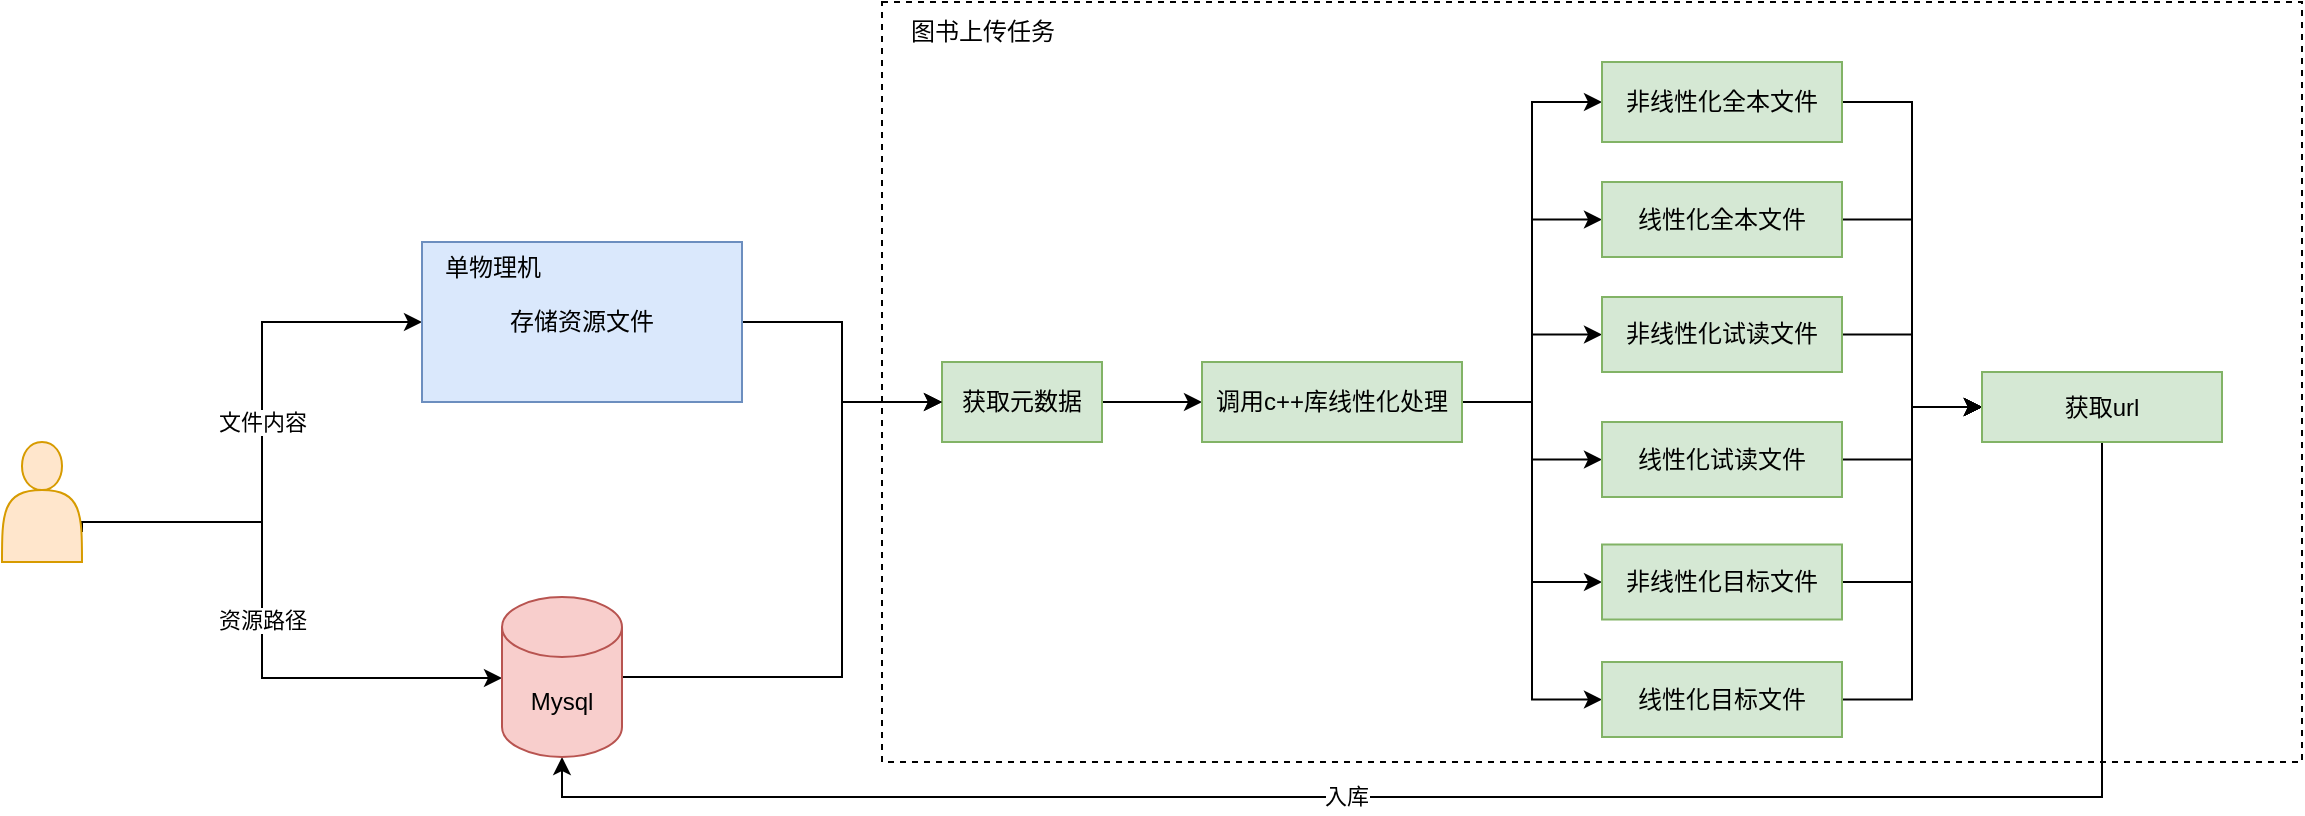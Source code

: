 <mxfile version="21.6.8" type="github">
  <diagram name="第 1 页" id="80tG6JO-mC-Tp9KeBumF">
    <mxGraphModel dx="1434" dy="750" grid="1" gridSize="10" guides="1" tooltips="1" connect="1" arrows="1" fold="1" page="1" pageScale="1" pageWidth="827" pageHeight="1169" math="0" shadow="0">
      <root>
        <mxCell id="0" />
        <mxCell id="1" parent="0" />
        <mxCell id="5UkGeeMsDtwPfgDZ-Mkb-49" value="" style="rounded=0;whiteSpace=wrap;html=1;dashed=1;" vertex="1" parent="1">
          <mxGeometry x="520" y="310" width="710" height="380" as="geometry" />
        </mxCell>
        <mxCell id="5UkGeeMsDtwPfgDZ-Mkb-44" style="edgeStyle=orthogonalEdgeStyle;rounded=0;orthogonalLoop=1;jettySize=auto;html=1;exitX=1;exitY=0.75;exitDx=0;exitDy=0;entryX=0;entryY=0.5;entryDx=0;entryDy=0;" edge="1" parent="1" source="5UkGeeMsDtwPfgDZ-Mkb-1" target="5UkGeeMsDtwPfgDZ-Mkb-42">
          <mxGeometry relative="1" as="geometry">
            <Array as="points">
              <mxPoint x="120" y="570" />
              <mxPoint x="210" y="570" />
              <mxPoint x="210" y="470" />
            </Array>
          </mxGeometry>
        </mxCell>
        <mxCell id="5UkGeeMsDtwPfgDZ-Mkb-48" value="文件内容" style="edgeLabel;html=1;align=center;verticalAlign=middle;resizable=0;points=[];" vertex="1" connectable="0" parent="5UkGeeMsDtwPfgDZ-Mkb-44">
          <mxGeometry x="0.061" relative="1" as="geometry">
            <mxPoint y="1" as="offset" />
          </mxGeometry>
        </mxCell>
        <mxCell id="5UkGeeMsDtwPfgDZ-Mkb-46" style="edgeStyle=orthogonalEdgeStyle;rounded=0;orthogonalLoop=1;jettySize=auto;html=1;exitX=1;exitY=0.75;exitDx=0;exitDy=0;" edge="1" parent="1" source="5UkGeeMsDtwPfgDZ-Mkb-1" target="5UkGeeMsDtwPfgDZ-Mkb-36">
          <mxGeometry relative="1" as="geometry">
            <Array as="points">
              <mxPoint x="120" y="570" />
              <mxPoint x="210" y="570" />
              <mxPoint x="210" y="648" />
            </Array>
          </mxGeometry>
        </mxCell>
        <mxCell id="5UkGeeMsDtwPfgDZ-Mkb-47" value="资源路径" style="edgeLabel;html=1;align=center;verticalAlign=middle;resizable=0;points=[];" vertex="1" connectable="0" parent="5UkGeeMsDtwPfgDZ-Mkb-46">
          <mxGeometry x="0.343" y="2" relative="1" as="geometry">
            <mxPoint x="-24" y="-27" as="offset" />
          </mxGeometry>
        </mxCell>
        <mxCell id="5UkGeeMsDtwPfgDZ-Mkb-1" value="" style="shape=actor;whiteSpace=wrap;html=1;fillColor=#ffe6cc;strokeColor=#d79b00;" vertex="1" parent="1">
          <mxGeometry x="80" y="530" width="40" height="60" as="geometry" />
        </mxCell>
        <mxCell id="5UkGeeMsDtwPfgDZ-Mkb-11" value="" style="edgeStyle=orthogonalEdgeStyle;rounded=0;orthogonalLoop=1;jettySize=auto;html=1;" edge="1" parent="1" source="5UkGeeMsDtwPfgDZ-Mkb-9" target="5UkGeeMsDtwPfgDZ-Mkb-10">
          <mxGeometry relative="1" as="geometry" />
        </mxCell>
        <mxCell id="5UkGeeMsDtwPfgDZ-Mkb-9" value="获取元数据" style="rounded=0;whiteSpace=wrap;html=1;fillColor=#d5e8d4;strokeColor=#82b366;" vertex="1" parent="1">
          <mxGeometry x="550" y="490" width="80" height="40" as="geometry" />
        </mxCell>
        <mxCell id="5UkGeeMsDtwPfgDZ-Mkb-19" style="edgeStyle=orthogonalEdgeStyle;rounded=0;orthogonalLoop=1;jettySize=auto;html=1;exitX=1;exitY=0.5;exitDx=0;exitDy=0;entryX=0;entryY=0.5;entryDx=0;entryDy=0;" edge="1" parent="1" source="5UkGeeMsDtwPfgDZ-Mkb-10" target="5UkGeeMsDtwPfgDZ-Mkb-12">
          <mxGeometry relative="1" as="geometry" />
        </mxCell>
        <mxCell id="5UkGeeMsDtwPfgDZ-Mkb-20" style="edgeStyle=orthogonalEdgeStyle;rounded=0;orthogonalLoop=1;jettySize=auto;html=1;exitX=1;exitY=0.5;exitDx=0;exitDy=0;entryX=0;entryY=0.5;entryDx=0;entryDy=0;" edge="1" parent="1" source="5UkGeeMsDtwPfgDZ-Mkb-10" target="5UkGeeMsDtwPfgDZ-Mkb-13">
          <mxGeometry relative="1" as="geometry" />
        </mxCell>
        <mxCell id="5UkGeeMsDtwPfgDZ-Mkb-21" style="edgeStyle=orthogonalEdgeStyle;rounded=0;orthogonalLoop=1;jettySize=auto;html=1;exitX=1;exitY=0.5;exitDx=0;exitDy=0;entryX=0;entryY=0.5;entryDx=0;entryDy=0;" edge="1" parent="1" source="5UkGeeMsDtwPfgDZ-Mkb-10" target="5UkGeeMsDtwPfgDZ-Mkb-14">
          <mxGeometry relative="1" as="geometry" />
        </mxCell>
        <mxCell id="5UkGeeMsDtwPfgDZ-Mkb-22" style="edgeStyle=orthogonalEdgeStyle;rounded=0;orthogonalLoop=1;jettySize=auto;html=1;exitX=1;exitY=0.5;exitDx=0;exitDy=0;entryX=0;entryY=0.5;entryDx=0;entryDy=0;" edge="1" parent="1" source="5UkGeeMsDtwPfgDZ-Mkb-10" target="5UkGeeMsDtwPfgDZ-Mkb-15">
          <mxGeometry relative="1" as="geometry" />
        </mxCell>
        <mxCell id="5UkGeeMsDtwPfgDZ-Mkb-24" style="edgeStyle=orthogonalEdgeStyle;rounded=0;orthogonalLoop=1;jettySize=auto;html=1;exitX=1;exitY=0.5;exitDx=0;exitDy=0;entryX=0;entryY=0.5;entryDx=0;entryDy=0;" edge="1" parent="1" source="5UkGeeMsDtwPfgDZ-Mkb-10" target="5UkGeeMsDtwPfgDZ-Mkb-16">
          <mxGeometry relative="1" as="geometry" />
        </mxCell>
        <mxCell id="5UkGeeMsDtwPfgDZ-Mkb-25" style="edgeStyle=orthogonalEdgeStyle;rounded=0;orthogonalLoop=1;jettySize=auto;html=1;exitX=1;exitY=0.5;exitDx=0;exitDy=0;entryX=0;entryY=0.5;entryDx=0;entryDy=0;" edge="1" parent="1" source="5UkGeeMsDtwPfgDZ-Mkb-10" target="5UkGeeMsDtwPfgDZ-Mkb-17">
          <mxGeometry relative="1" as="geometry" />
        </mxCell>
        <mxCell id="5UkGeeMsDtwPfgDZ-Mkb-10" value="调用c++库线性化处理" style="rounded=0;whiteSpace=wrap;html=1;fillColor=#d5e8d4;strokeColor=#82b366;" vertex="1" parent="1">
          <mxGeometry x="680" y="490" width="130" height="40" as="geometry" />
        </mxCell>
        <mxCell id="5UkGeeMsDtwPfgDZ-Mkb-27" style="edgeStyle=orthogonalEdgeStyle;rounded=0;orthogonalLoop=1;jettySize=auto;html=1;exitX=1;exitY=0.5;exitDx=0;exitDy=0;entryX=0;entryY=0.5;entryDx=0;entryDy=0;" edge="1" parent="1" source="5UkGeeMsDtwPfgDZ-Mkb-12" target="5UkGeeMsDtwPfgDZ-Mkb-26">
          <mxGeometry relative="1" as="geometry" />
        </mxCell>
        <mxCell id="5UkGeeMsDtwPfgDZ-Mkb-12" value="非线性化全本文件" style="rounded=0;whiteSpace=wrap;html=1;fillColor=#d5e8d4;strokeColor=#82b366;" vertex="1" parent="1">
          <mxGeometry x="880" y="340" width="120" height="40" as="geometry" />
        </mxCell>
        <mxCell id="5UkGeeMsDtwPfgDZ-Mkb-28" style="edgeStyle=orthogonalEdgeStyle;rounded=0;orthogonalLoop=1;jettySize=auto;html=1;exitX=1;exitY=0.5;exitDx=0;exitDy=0;entryX=0;entryY=0.5;entryDx=0;entryDy=0;" edge="1" parent="1" source="5UkGeeMsDtwPfgDZ-Mkb-13" target="5UkGeeMsDtwPfgDZ-Mkb-26">
          <mxGeometry relative="1" as="geometry" />
        </mxCell>
        <mxCell id="5UkGeeMsDtwPfgDZ-Mkb-13" value="线性化全本文件" style="rounded=0;whiteSpace=wrap;html=1;fillColor=#d5e8d4;strokeColor=#82b366;" vertex="1" parent="1">
          <mxGeometry x="880" y="400" width="120" height="37.5" as="geometry" />
        </mxCell>
        <mxCell id="5UkGeeMsDtwPfgDZ-Mkb-29" style="edgeStyle=orthogonalEdgeStyle;rounded=0;orthogonalLoop=1;jettySize=auto;html=1;exitX=1;exitY=0.5;exitDx=0;exitDy=0;entryX=0;entryY=0.5;entryDx=0;entryDy=0;" edge="1" parent="1" source="5UkGeeMsDtwPfgDZ-Mkb-14" target="5UkGeeMsDtwPfgDZ-Mkb-26">
          <mxGeometry relative="1" as="geometry" />
        </mxCell>
        <mxCell id="5UkGeeMsDtwPfgDZ-Mkb-14" value="非线性化试读文件" style="rounded=0;whiteSpace=wrap;html=1;fillColor=#d5e8d4;strokeColor=#82b366;" vertex="1" parent="1">
          <mxGeometry x="880" y="457.5" width="120" height="37.5" as="geometry" />
        </mxCell>
        <mxCell id="5UkGeeMsDtwPfgDZ-Mkb-30" style="edgeStyle=orthogonalEdgeStyle;rounded=0;orthogonalLoop=1;jettySize=auto;html=1;exitX=1;exitY=0.5;exitDx=0;exitDy=0;entryX=0;entryY=0.5;entryDx=0;entryDy=0;" edge="1" parent="1" source="5UkGeeMsDtwPfgDZ-Mkb-15" target="5UkGeeMsDtwPfgDZ-Mkb-26">
          <mxGeometry relative="1" as="geometry" />
        </mxCell>
        <mxCell id="5UkGeeMsDtwPfgDZ-Mkb-15" value="线性化试读文件" style="rounded=0;whiteSpace=wrap;html=1;fillColor=#d5e8d4;strokeColor=#82b366;" vertex="1" parent="1">
          <mxGeometry x="880" y="520" width="120" height="37.5" as="geometry" />
        </mxCell>
        <mxCell id="5UkGeeMsDtwPfgDZ-Mkb-31" style="edgeStyle=orthogonalEdgeStyle;rounded=0;orthogonalLoop=1;jettySize=auto;html=1;exitX=1;exitY=0.5;exitDx=0;exitDy=0;entryX=0;entryY=0.5;entryDx=0;entryDy=0;" edge="1" parent="1" source="5UkGeeMsDtwPfgDZ-Mkb-16" target="5UkGeeMsDtwPfgDZ-Mkb-26">
          <mxGeometry relative="1" as="geometry" />
        </mxCell>
        <mxCell id="5UkGeeMsDtwPfgDZ-Mkb-16" value="非线性化目标文件" style="rounded=0;whiteSpace=wrap;html=1;fillColor=#d5e8d4;strokeColor=#82b366;" vertex="1" parent="1">
          <mxGeometry x="880" y="581.25" width="120" height="37.5" as="geometry" />
        </mxCell>
        <mxCell id="5UkGeeMsDtwPfgDZ-Mkb-32" style="edgeStyle=orthogonalEdgeStyle;rounded=0;orthogonalLoop=1;jettySize=auto;html=1;exitX=1;exitY=0.5;exitDx=0;exitDy=0;entryX=0;entryY=0.5;entryDx=0;entryDy=0;" edge="1" parent="1" source="5UkGeeMsDtwPfgDZ-Mkb-17" target="5UkGeeMsDtwPfgDZ-Mkb-26">
          <mxGeometry relative="1" as="geometry" />
        </mxCell>
        <mxCell id="5UkGeeMsDtwPfgDZ-Mkb-17" value="线性化目标文件" style="rounded=0;whiteSpace=wrap;html=1;fillColor=#d5e8d4;strokeColor=#82b366;" vertex="1" parent="1">
          <mxGeometry x="880" y="640" width="120" height="37.5" as="geometry" />
        </mxCell>
        <mxCell id="5UkGeeMsDtwPfgDZ-Mkb-40" style="edgeStyle=orthogonalEdgeStyle;rounded=0;orthogonalLoop=1;jettySize=auto;html=1;exitX=0.5;exitY=1;exitDx=0;exitDy=0;entryX=0.5;entryY=1;entryDx=0;entryDy=0;entryPerimeter=0;" edge="1" parent="1" source="5UkGeeMsDtwPfgDZ-Mkb-26" target="5UkGeeMsDtwPfgDZ-Mkb-36">
          <mxGeometry relative="1" as="geometry" />
        </mxCell>
        <mxCell id="5UkGeeMsDtwPfgDZ-Mkb-51" value="入库" style="edgeLabel;html=1;align=center;verticalAlign=middle;resizable=0;points=[];" vertex="1" connectable="0" parent="5UkGeeMsDtwPfgDZ-Mkb-40">
          <mxGeometry x="0.15" y="-1" relative="1" as="geometry">
            <mxPoint x="1" as="offset" />
          </mxGeometry>
        </mxCell>
        <mxCell id="5UkGeeMsDtwPfgDZ-Mkb-26" value="获取url" style="rounded=0;whiteSpace=wrap;html=1;fillColor=#d5e8d4;strokeColor=#82b366;" vertex="1" parent="1">
          <mxGeometry x="1070" y="495" width="120" height="35" as="geometry" />
        </mxCell>
        <mxCell id="5UkGeeMsDtwPfgDZ-Mkb-39" style="edgeStyle=orthogonalEdgeStyle;rounded=0;orthogonalLoop=1;jettySize=auto;html=1;exitX=1;exitY=0.5;exitDx=0;exitDy=0;exitPerimeter=0;entryX=0;entryY=0.5;entryDx=0;entryDy=0;" edge="1" parent="1" source="5UkGeeMsDtwPfgDZ-Mkb-36" target="5UkGeeMsDtwPfgDZ-Mkb-9">
          <mxGeometry relative="1" as="geometry">
            <Array as="points">
              <mxPoint x="500" y="648" />
              <mxPoint x="500" y="510" />
            </Array>
          </mxGeometry>
        </mxCell>
        <mxCell id="5UkGeeMsDtwPfgDZ-Mkb-36" value="Mysql" style="shape=cylinder3;whiteSpace=wrap;html=1;boundedLbl=1;backgroundOutline=1;size=15;fillColor=#f8cecc;strokeColor=#b85450;" vertex="1" parent="1">
          <mxGeometry x="330" y="607.5" width="60" height="80" as="geometry" />
        </mxCell>
        <mxCell id="5UkGeeMsDtwPfgDZ-Mkb-45" style="edgeStyle=orthogonalEdgeStyle;rounded=0;orthogonalLoop=1;jettySize=auto;html=1;exitX=1;exitY=0.5;exitDx=0;exitDy=0;entryX=0;entryY=0.5;entryDx=0;entryDy=0;" edge="1" parent="1" source="5UkGeeMsDtwPfgDZ-Mkb-42" target="5UkGeeMsDtwPfgDZ-Mkb-9">
          <mxGeometry relative="1" as="geometry" />
        </mxCell>
        <mxCell id="5UkGeeMsDtwPfgDZ-Mkb-42" value="存储资源文件" style="rounded=0;whiteSpace=wrap;html=1;fillColor=#dae8fc;strokeColor=#6c8ebf;" vertex="1" parent="1">
          <mxGeometry x="290" y="430" width="160" height="80" as="geometry" />
        </mxCell>
        <mxCell id="5UkGeeMsDtwPfgDZ-Mkb-43" value="单物理机" style="text;html=1;align=center;verticalAlign=middle;resizable=0;points=[];autosize=1;strokeColor=none;fillColor=none;" vertex="1" parent="1">
          <mxGeometry x="290" y="427.5" width="70" height="30" as="geometry" />
        </mxCell>
        <mxCell id="5UkGeeMsDtwPfgDZ-Mkb-50" value="图书上传任务" style="text;html=1;align=center;verticalAlign=middle;resizable=0;points=[];autosize=1;strokeColor=none;fillColor=none;" vertex="1" parent="1">
          <mxGeometry x="520" y="310" width="100" height="30" as="geometry" />
        </mxCell>
      </root>
    </mxGraphModel>
  </diagram>
</mxfile>
